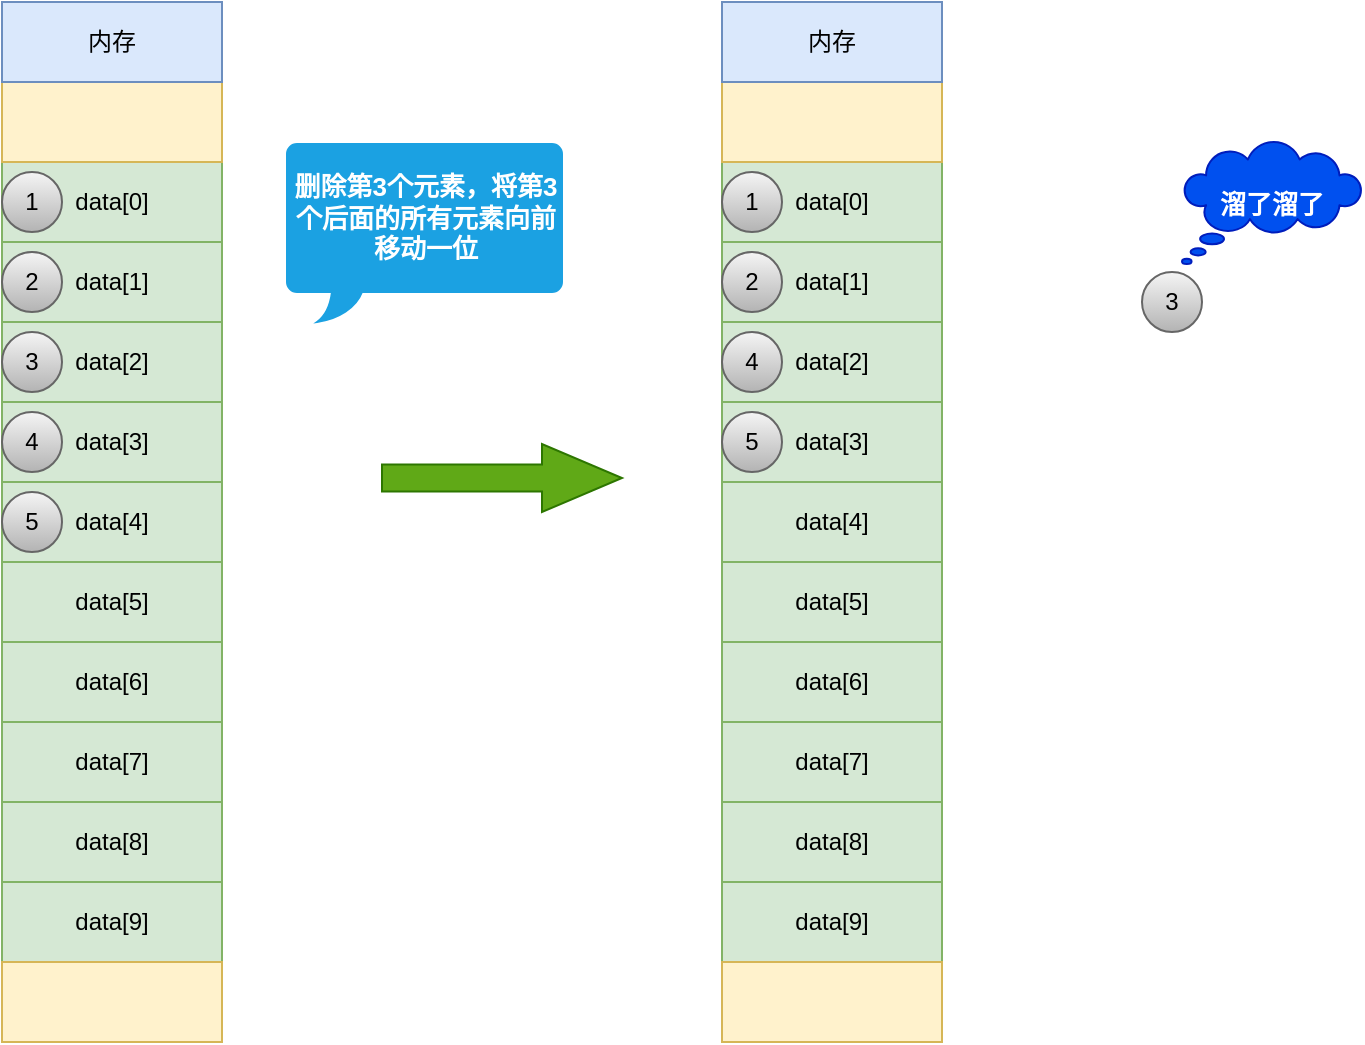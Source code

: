 <mxfile version="14.6.13" type="github">
  <diagram id="qHZkUcMQa_o7JqSWX5Eb" name="Page-1">
    <mxGraphModel dx="782" dy="525" grid="0" gridSize="10" guides="1" tooltips="1" connect="1" arrows="1" fold="1" page="1" pageScale="1" pageWidth="827" pageHeight="1169" math="0" shadow="0">
      <root>
        <mxCell id="0" />
        <mxCell id="1" parent="0" />
        <mxCell id="ysjc0g_1B0zVoJ-FmQ89-2" value="data[0]" style="rounded=0;whiteSpace=wrap;html=1;fillColor=#d5e8d4;strokeColor=#82b366;" vertex="1" parent="1">
          <mxGeometry x="100" y="109" width="110" height="40" as="geometry" />
        </mxCell>
        <mxCell id="ysjc0g_1B0zVoJ-FmQ89-3" value="data[1]" style="rounded=0;whiteSpace=wrap;html=1;fillColor=#d5e8d4;strokeColor=#82b366;" vertex="1" parent="1">
          <mxGeometry x="100" y="149" width="110" height="40" as="geometry" />
        </mxCell>
        <mxCell id="ysjc0g_1B0zVoJ-FmQ89-4" value="data[2]" style="rounded=0;whiteSpace=wrap;html=1;fillColor=#d5e8d4;strokeColor=#82b366;" vertex="1" parent="1">
          <mxGeometry x="100" y="189" width="110" height="40" as="geometry" />
        </mxCell>
        <mxCell id="ysjc0g_1B0zVoJ-FmQ89-5" value="data[3]" style="rounded=0;whiteSpace=wrap;html=1;fillColor=#d5e8d4;strokeColor=#82b366;" vertex="1" parent="1">
          <mxGeometry x="100" y="229" width="110" height="40" as="geometry" />
        </mxCell>
        <mxCell id="ysjc0g_1B0zVoJ-FmQ89-6" value="data[4]" style="rounded=0;whiteSpace=wrap;html=1;fillColor=#d5e8d4;strokeColor=#82b366;" vertex="1" parent="1">
          <mxGeometry x="100" y="269" width="110" height="40" as="geometry" />
        </mxCell>
        <mxCell id="ysjc0g_1B0zVoJ-FmQ89-7" value="data[5]" style="rounded=0;whiteSpace=wrap;html=1;fillColor=#d5e8d4;strokeColor=#82b366;" vertex="1" parent="1">
          <mxGeometry x="100" y="309" width="110" height="40" as="geometry" />
        </mxCell>
        <mxCell id="ysjc0g_1B0zVoJ-FmQ89-8" value="data[6]" style="rounded=0;whiteSpace=wrap;html=1;fillColor=#d5e8d4;strokeColor=#82b366;" vertex="1" parent="1">
          <mxGeometry x="100" y="349" width="110" height="40" as="geometry" />
        </mxCell>
        <mxCell id="ysjc0g_1B0zVoJ-FmQ89-9" value="data[7]" style="rounded=0;whiteSpace=wrap;html=1;fillColor=#d5e8d4;strokeColor=#82b366;" vertex="1" parent="1">
          <mxGeometry x="100" y="389" width="110" height="40" as="geometry" />
        </mxCell>
        <mxCell id="ysjc0g_1B0zVoJ-FmQ89-10" value="data[8]" style="rounded=0;whiteSpace=wrap;html=1;fillColor=#d5e8d4;strokeColor=#82b366;" vertex="1" parent="1">
          <mxGeometry x="100" y="429" width="110" height="40" as="geometry" />
        </mxCell>
        <mxCell id="ysjc0g_1B0zVoJ-FmQ89-11" value="data[9]" style="rounded=0;whiteSpace=wrap;html=1;fillColor=#d5e8d4;strokeColor=#82b366;" vertex="1" parent="1">
          <mxGeometry x="100" y="469" width="110" height="40" as="geometry" />
        </mxCell>
        <mxCell id="ysjc0g_1B0zVoJ-FmQ89-12" value="" style="rounded=0;whiteSpace=wrap;html=1;fillColor=#fff2cc;strokeColor=#d6b656;" vertex="1" parent="1">
          <mxGeometry x="100" y="69" width="110" height="40" as="geometry" />
        </mxCell>
        <mxCell id="ysjc0g_1B0zVoJ-FmQ89-13" value="" style="rounded=0;whiteSpace=wrap;html=1;fillColor=#fff2cc;strokeColor=#d6b656;" vertex="1" parent="1">
          <mxGeometry x="100" y="509" width="110" height="40" as="geometry" />
        </mxCell>
        <mxCell id="ysjc0g_1B0zVoJ-FmQ89-14" value="1" style="ellipse;whiteSpace=wrap;html=1;aspect=fixed;fillColor=#f5f5f5;strokeColor=#666666;gradientColor=#b3b3b3;" vertex="1" parent="1">
          <mxGeometry x="100" y="114" width="30" height="30" as="geometry" />
        </mxCell>
        <mxCell id="ysjc0g_1B0zVoJ-FmQ89-15" value="5" style="ellipse;whiteSpace=wrap;html=1;aspect=fixed;fillColor=#f5f5f5;strokeColor=#666666;gradientColor=#b3b3b3;" vertex="1" parent="1">
          <mxGeometry x="100" y="274" width="30" height="30" as="geometry" />
        </mxCell>
        <mxCell id="ysjc0g_1B0zVoJ-FmQ89-16" value="4" style="ellipse;whiteSpace=wrap;html=1;aspect=fixed;fillColor=#f5f5f5;strokeColor=#666666;gradientColor=#b3b3b3;" vertex="1" parent="1">
          <mxGeometry x="100" y="234" width="30" height="30" as="geometry" />
        </mxCell>
        <mxCell id="ysjc0g_1B0zVoJ-FmQ89-17" value="3" style="ellipse;whiteSpace=wrap;html=1;aspect=fixed;fillColor=#f5f5f5;strokeColor=#666666;gradientColor=#b3b3b3;" vertex="1" parent="1">
          <mxGeometry x="100" y="194" width="30" height="30" as="geometry" />
        </mxCell>
        <mxCell id="ysjc0g_1B0zVoJ-FmQ89-18" value="2" style="ellipse;whiteSpace=wrap;html=1;aspect=fixed;fillColor=#f5f5f5;strokeColor=#666666;gradientColor=#b3b3b3;" vertex="1" parent="1">
          <mxGeometry x="100" y="154" width="30" height="30" as="geometry" />
        </mxCell>
        <mxCell id="ysjc0g_1B0zVoJ-FmQ89-19" value="内存" style="rounded=0;whiteSpace=wrap;html=1;fillColor=#dae8fc;strokeColor=#6c8ebf;" vertex="1" parent="1">
          <mxGeometry x="100" y="29" width="110" height="40" as="geometry" />
        </mxCell>
        <mxCell id="ysjc0g_1B0zVoJ-FmQ89-22" value="&lt;span&gt;&lt;font style=&quot;font-size: 13px&quot; color=&quot;#ffffff&quot;&gt;&lt;b&gt;删除第3个元素，将第3个后面的所有元素向前移动一位&lt;/b&gt;&lt;/font&gt;&lt;/span&gt;" style="whiteSpace=wrap;html=1;shape=mxgraph.basic.roundRectCallout;dx=30;dy=15;size=5;boundedLbl=1;fillColor=#1ba1e2;fontColor=#ffffff;strokeColor=#1BA1E2;" vertex="1" parent="1">
          <mxGeometry x="242.5" y="100" width="137.5" height="89" as="geometry" />
        </mxCell>
        <mxCell id="ysjc0g_1B0zVoJ-FmQ89-23" value="data[0]" style="rounded=0;whiteSpace=wrap;html=1;fillColor=#d5e8d4;strokeColor=#82b366;" vertex="1" parent="1">
          <mxGeometry x="460" y="109" width="110" height="40" as="geometry" />
        </mxCell>
        <mxCell id="ysjc0g_1B0zVoJ-FmQ89-24" value="data[1]" style="rounded=0;whiteSpace=wrap;html=1;fillColor=#d5e8d4;strokeColor=#82b366;" vertex="1" parent="1">
          <mxGeometry x="460" y="149" width="110" height="40" as="geometry" />
        </mxCell>
        <mxCell id="ysjc0g_1B0zVoJ-FmQ89-25" value="data[2]" style="rounded=0;whiteSpace=wrap;html=1;fillColor=#d5e8d4;strokeColor=#82b366;" vertex="1" parent="1">
          <mxGeometry x="460" y="189" width="110" height="40" as="geometry" />
        </mxCell>
        <mxCell id="ysjc0g_1B0zVoJ-FmQ89-26" value="data[3]" style="rounded=0;whiteSpace=wrap;html=1;fillColor=#d5e8d4;strokeColor=#82b366;" vertex="1" parent="1">
          <mxGeometry x="460" y="229" width="110" height="40" as="geometry" />
        </mxCell>
        <mxCell id="ysjc0g_1B0zVoJ-FmQ89-27" value="data[4]" style="rounded=0;whiteSpace=wrap;html=1;fillColor=#d5e8d4;strokeColor=#82b366;" vertex="1" parent="1">
          <mxGeometry x="460" y="269" width="110" height="40" as="geometry" />
        </mxCell>
        <mxCell id="ysjc0g_1B0zVoJ-FmQ89-28" value="data[5]" style="rounded=0;whiteSpace=wrap;html=1;fillColor=#d5e8d4;strokeColor=#82b366;" vertex="1" parent="1">
          <mxGeometry x="460" y="309" width="110" height="40" as="geometry" />
        </mxCell>
        <mxCell id="ysjc0g_1B0zVoJ-FmQ89-29" value="data[6]" style="rounded=0;whiteSpace=wrap;html=1;fillColor=#d5e8d4;strokeColor=#82b366;" vertex="1" parent="1">
          <mxGeometry x="460" y="349" width="110" height="40" as="geometry" />
        </mxCell>
        <mxCell id="ysjc0g_1B0zVoJ-FmQ89-30" value="data[7]" style="rounded=0;whiteSpace=wrap;html=1;fillColor=#d5e8d4;strokeColor=#82b366;" vertex="1" parent="1">
          <mxGeometry x="460" y="389" width="110" height="40" as="geometry" />
        </mxCell>
        <mxCell id="ysjc0g_1B0zVoJ-FmQ89-31" value="data[8]" style="rounded=0;whiteSpace=wrap;html=1;fillColor=#d5e8d4;strokeColor=#82b366;" vertex="1" parent="1">
          <mxGeometry x="460" y="429" width="110" height="40" as="geometry" />
        </mxCell>
        <mxCell id="ysjc0g_1B0zVoJ-FmQ89-32" value="data[9]" style="rounded=0;whiteSpace=wrap;html=1;fillColor=#d5e8d4;strokeColor=#82b366;" vertex="1" parent="1">
          <mxGeometry x="460" y="469" width="110" height="40" as="geometry" />
        </mxCell>
        <mxCell id="ysjc0g_1B0zVoJ-FmQ89-33" value="" style="rounded=0;whiteSpace=wrap;html=1;fillColor=#fff2cc;strokeColor=#d6b656;" vertex="1" parent="1">
          <mxGeometry x="460" y="69" width="110" height="40" as="geometry" />
        </mxCell>
        <mxCell id="ysjc0g_1B0zVoJ-FmQ89-34" value="" style="rounded=0;whiteSpace=wrap;html=1;fillColor=#fff2cc;strokeColor=#d6b656;" vertex="1" parent="1">
          <mxGeometry x="460" y="509" width="110" height="40" as="geometry" />
        </mxCell>
        <mxCell id="ysjc0g_1B0zVoJ-FmQ89-35" value="1" style="ellipse;whiteSpace=wrap;html=1;aspect=fixed;fillColor=#f5f5f5;strokeColor=#666666;gradientColor=#b3b3b3;" vertex="1" parent="1">
          <mxGeometry x="460" y="114" width="30" height="30" as="geometry" />
        </mxCell>
        <mxCell id="ysjc0g_1B0zVoJ-FmQ89-36" value="5" style="ellipse;whiteSpace=wrap;html=1;aspect=fixed;fillColor=#f5f5f5;strokeColor=#666666;gradientColor=#b3b3b3;" vertex="1" parent="1">
          <mxGeometry x="460" y="234" width="30" height="30" as="geometry" />
        </mxCell>
        <mxCell id="ysjc0g_1B0zVoJ-FmQ89-37" value="4" style="ellipse;whiteSpace=wrap;html=1;aspect=fixed;fillColor=#f5f5f5;strokeColor=#666666;gradientColor=#b3b3b3;" vertex="1" parent="1">
          <mxGeometry x="460" y="194" width="30" height="30" as="geometry" />
        </mxCell>
        <mxCell id="ysjc0g_1B0zVoJ-FmQ89-38" value="3" style="ellipse;whiteSpace=wrap;html=1;aspect=fixed;fillColor=#f5f5f5;strokeColor=#666666;gradientColor=#b3b3b3;" vertex="1" parent="1">
          <mxGeometry x="670" y="164" width="30" height="30" as="geometry" />
        </mxCell>
        <mxCell id="ysjc0g_1B0zVoJ-FmQ89-39" value="2" style="ellipse;whiteSpace=wrap;html=1;aspect=fixed;fillColor=#f5f5f5;strokeColor=#666666;gradientColor=#b3b3b3;" vertex="1" parent="1">
          <mxGeometry x="460" y="154" width="30" height="30" as="geometry" />
        </mxCell>
        <mxCell id="ysjc0g_1B0zVoJ-FmQ89-40" value="内存" style="rounded=0;whiteSpace=wrap;html=1;fillColor=#dae8fc;strokeColor=#6c8ebf;" vertex="1" parent="1">
          <mxGeometry x="460" y="29" width="110" height="40" as="geometry" />
        </mxCell>
        <mxCell id="ysjc0g_1B0zVoJ-FmQ89-41" value="" style="html=1;shadow=0;dashed=0;align=center;verticalAlign=middle;shape=mxgraph.arrows2.arrow;dy=0.6;dx=40;notch=0;fillColor=#60a917;strokeColor=#2D7600;fontColor=#ffffff;" vertex="1" parent="1">
          <mxGeometry x="290" y="250" width="120" height="34" as="geometry" />
        </mxCell>
        <mxCell id="ysjc0g_1B0zVoJ-FmQ89-46" value="&lt;font style=&quot;font-size: 13px&quot; color=&quot;#ffffff&quot;&gt;&lt;b&gt;溜了溜了&lt;/b&gt;&lt;/font&gt;" style="whiteSpace=wrap;html=1;shape=mxgraph.basic.cloud_callout;fillColor=#0050ef;strokeColor=#001DBC;fontColor=#ffffff;" vertex="1" parent="1">
          <mxGeometry x="690" y="99" width="90" height="61" as="geometry" />
        </mxCell>
      </root>
    </mxGraphModel>
  </diagram>
</mxfile>

